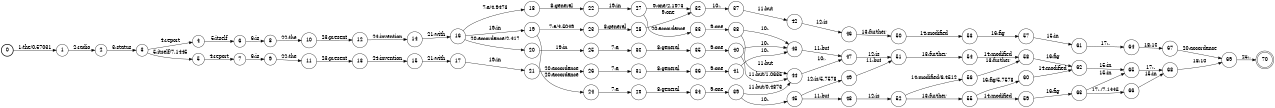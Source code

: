 digraph FST {
rankdir = LR;
size = "8.5,11";
label = "";
center = 1;
orientation = Portrait;
ranksep = "0.4";
nodesep = "0.25";
0 [label = "0", shape = circle, style = bold, fontsize = 14]
	0 -> 1 [label = "1:the/0.57031", fontsize = 14];
1 [label = "1", shape = circle, style = solid, fontsize = 14]
	1 -> 2 [label = "2:radio", fontsize = 14];
2 [label = "2", shape = circle, style = solid, fontsize = 14]
	2 -> 3 [label = "3:status", fontsize = 14];
3 [label = "3", shape = circle, style = solid, fontsize = 14]
	3 -> 4 [label = "4:report", fontsize = 14];
	3 -> 5 [label = "5:itself/7.1445", fontsize = 14];
4 [label = "4", shape = circle, style = solid, fontsize = 14]
	4 -> 6 [label = "5:itself", fontsize = 14];
5 [label = "5", shape = circle, style = solid, fontsize = 14]
	5 -> 7 [label = "4:report", fontsize = 14];
6 [label = "6", shape = circle, style = solid, fontsize = 14]
	6 -> 8 [label = "6:is", fontsize = 14];
7 [label = "7", shape = circle, style = solid, fontsize = 14]
	7 -> 9 [label = "6:is", fontsize = 14];
8 [label = "8", shape = circle, style = solid, fontsize = 14]
	8 -> 10 [label = "22:the", fontsize = 14];
9 [label = "9", shape = circle, style = solid, fontsize = 14]
	9 -> 11 [label = "22:the", fontsize = 14];
10 [label = "10", shape = circle, style = solid, fontsize = 14]
	10 -> 12 [label = "23:present", fontsize = 14];
11 [label = "11", shape = circle, style = solid, fontsize = 14]
	11 -> 13 [label = "23:present", fontsize = 14];
12 [label = "12", shape = circle, style = solid, fontsize = 14]
	12 -> 14 [label = "24:invention", fontsize = 14];
13 [label = "13", shape = circle, style = solid, fontsize = 14]
	13 -> 15 [label = "24:invention", fontsize = 14];
14 [label = "14", shape = circle, style = solid, fontsize = 14]
	14 -> 16 [label = "21:with", fontsize = 14];
15 [label = "15", shape = circle, style = solid, fontsize = 14]
	15 -> 17 [label = "21:with", fontsize = 14];
16 [label = "16", shape = circle, style = solid, fontsize = 14]
	16 -> 18 [label = "7:a/4.9473", fontsize = 14];
	16 -> 19 [label = "19:in", fontsize = 14];
	16 -> 20 [label = "20:accordance/2.417", fontsize = 14];
17 [label = "17", shape = circle, style = solid, fontsize = 14]
	17 -> 21 [label = "19:in", fontsize = 14];
18 [label = "18", shape = circle, style = solid, fontsize = 14]
	18 -> 22 [label = "8:general", fontsize = 14];
19 [label = "19", shape = circle, style = solid, fontsize = 14]
	19 -> 23 [label = "7:a/4.5049", fontsize = 14];
	19 -> 24 [label = "20:accordance", fontsize = 14];
20 [label = "20", shape = circle, style = solid, fontsize = 14]
	20 -> 25 [label = "19:in", fontsize = 14];
21 [label = "21", shape = circle, style = solid, fontsize = 14]
	21 -> 26 [label = "20:accordance", fontsize = 14];
22 [label = "22", shape = circle, style = solid, fontsize = 14]
	22 -> 27 [label = "19:in", fontsize = 14];
23 [label = "23", shape = circle, style = solid, fontsize = 14]
	23 -> 28 [label = "8:general", fontsize = 14];
24 [label = "24", shape = circle, style = solid, fontsize = 14]
	24 -> 29 [label = "7:a", fontsize = 14];
25 [label = "25", shape = circle, style = solid, fontsize = 14]
	25 -> 30 [label = "7:a", fontsize = 14];
26 [label = "26", shape = circle, style = solid, fontsize = 14]
	26 -> 31 [label = "7:a", fontsize = 14];
27 [label = "27", shape = circle, style = solid, fontsize = 14]
	27 -> 32 [label = "9:one/2.1973", fontsize = 14];
	27 -> 33 [label = "20:accordance", fontsize = 14];
28 [label = "28", shape = circle, style = solid, fontsize = 14]
	28 -> 32 [label = "9:one", fontsize = 14];
29 [label = "29", shape = circle, style = solid, fontsize = 14]
	29 -> 34 [label = "8:general", fontsize = 14];
30 [label = "30", shape = circle, style = solid, fontsize = 14]
	30 -> 35 [label = "8:general", fontsize = 14];
31 [label = "31", shape = circle, style = solid, fontsize = 14]
	31 -> 36 [label = "8:general", fontsize = 14];
32 [label = "32", shape = circle, style = solid, fontsize = 14]
	32 -> 37 [label = "10:,", fontsize = 14];
33 [label = "33", shape = circle, style = solid, fontsize = 14]
	33 -> 38 [label = "9:one", fontsize = 14];
34 [label = "34", shape = circle, style = solid, fontsize = 14]
	34 -> 39 [label = "9:one", fontsize = 14];
35 [label = "35", shape = circle, style = solid, fontsize = 14]
	35 -> 40 [label = "9:one", fontsize = 14];
36 [label = "36", shape = circle, style = solid, fontsize = 14]
	36 -> 41 [label = "9:one", fontsize = 14];
37 [label = "37", shape = circle, style = solid, fontsize = 14]
	37 -> 42 [label = "11:but", fontsize = 14];
38 [label = "38", shape = circle, style = solid, fontsize = 14]
	38 -> 43 [label = "10:,", fontsize = 14];
	38 -> 44 [label = "11:but", fontsize = 14];
39 [label = "39", shape = circle, style = solid, fontsize = 14]
	39 -> 45 [label = "10:,", fontsize = 14];
	39 -> 44 [label = "11:but/0.4873", fontsize = 14];
40 [label = "40", shape = circle, style = solid, fontsize = 14]
	40 -> 43 [label = "10:,", fontsize = 14];
	40 -> 44 [label = "11:but/1.0635", fontsize = 14];
41 [label = "41", shape = circle, style = solid, fontsize = 14]
	41 -> 43 [label = "10:,", fontsize = 14];
42 [label = "42", shape = circle, style = solid, fontsize = 14]
	42 -> 46 [label = "12:is", fontsize = 14];
43 [label = "43", shape = circle, style = solid, fontsize = 14]
	43 -> 47 [label = "11:but", fontsize = 14];
44 [label = "44", shape = circle, style = solid, fontsize = 14]
	44 -> 47 [label = "10:,", fontsize = 14];
45 [label = "45", shape = circle, style = solid, fontsize = 14]
	45 -> 49 [label = "12:is/5.7578", fontsize = 14];
	45 -> 48 [label = "11:but", fontsize = 14];
46 [label = "46", shape = circle, style = solid, fontsize = 14]
	46 -> 50 [label = "13:further", fontsize = 14];
47 [label = "47", shape = circle, style = solid, fontsize = 14]
	47 -> 51 [label = "12:is", fontsize = 14];
48 [label = "48", shape = circle, style = solid, fontsize = 14]
	48 -> 52 [label = "12:is", fontsize = 14];
49 [label = "49", shape = circle, style = solid, fontsize = 14]
	49 -> 51 [label = "11:but", fontsize = 14];
50 [label = "50", shape = circle, style = solid, fontsize = 14]
	50 -> 53 [label = "14:modified", fontsize = 14];
51 [label = "51", shape = circle, style = solid, fontsize = 14]
	51 -> 54 [label = "13:further", fontsize = 14];
52 [label = "52", shape = circle, style = solid, fontsize = 14]
	52 -> 55 [label = "13:further", fontsize = 14];
	52 -> 56 [label = "14:modified/6.4512", fontsize = 14];
53 [label = "53", shape = circle, style = solid, fontsize = 14]
	53 -> 57 [label = "16:fig", fontsize = 14];
54 [label = "54", shape = circle, style = solid, fontsize = 14]
	54 -> 58 [label = "14:modified", fontsize = 14];
55 [label = "55", shape = circle, style = solid, fontsize = 14]
	55 -> 59 [label = "14:modified", fontsize = 14];
	55 -> 60 [label = "16:fig/5.7578", fontsize = 14];
56 [label = "56", shape = circle, style = solid, fontsize = 14]
	56 -> 58 [label = "13:further", fontsize = 14];
57 [label = "57", shape = circle, style = solid, fontsize = 14]
	57 -> 61 [label = "15:in", fontsize = 14];
58 [label = "58", shape = circle, style = solid, fontsize = 14]
	58 -> 62 [label = "16:fig", fontsize = 14];
59 [label = "59", shape = circle, style = solid, fontsize = 14]
	59 -> 63 [label = "16:fig", fontsize = 14];
60 [label = "60", shape = circle, style = solid, fontsize = 14]
	60 -> 62 [label = "14:modified", fontsize = 14];
61 [label = "61", shape = circle, style = solid, fontsize = 14]
	61 -> 64 [label = "17:.", fontsize = 14];
62 [label = "62", shape = circle, style = solid, fontsize = 14]
	62 -> 65 [label = "15:in", fontsize = 14];
63 [label = "63", shape = circle, style = solid, fontsize = 14]
	63 -> 66 [label = "17:./7.1445", fontsize = 14];
	63 -> 65 [label = "15:in", fontsize = 14];
64 [label = "64", shape = circle, style = solid, fontsize = 14]
	64 -> 67 [label = "18:10", fontsize = 14];
65 [label = "65", shape = circle, style = solid, fontsize = 14]
	65 -> 68 [label = "17:.", fontsize = 14];
66 [label = "66", shape = circle, style = solid, fontsize = 14]
	66 -> 68 [label = "15:in", fontsize = 14];
67 [label = "67", shape = circle, style = solid, fontsize = 14]
	67 -> 69 [label = "20:accordance", fontsize = 14];
68 [label = "68", shape = circle, style = solid, fontsize = 14]
	68 -> 69 [label = "18:10", fontsize = 14];
69 [label = "69", shape = circle, style = solid, fontsize = 14]
	69 -> 70 [label = "25:.", fontsize = 14];
70 [label = "70", shape = doublecircle, style = solid, fontsize = 14]
}
